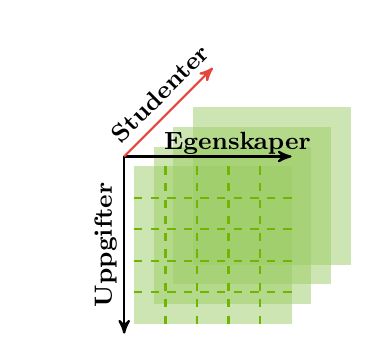 \definecolor{klight_green_400}{RGB}{156, 204, 101}
\definecolor{YATA_green}{RGB}{112, 181, 1}
 \definecolor{Google_Red}{RGB}{231,69,60}

\newcommand\widthx{4}
\newcommand\heighty{4}

\tikzset{%
  data part/.style={
    rectangle,
    %Change fill for draw if you want boarders
    fill,
    text=white,
    opacity=0.5,
    fill=klight_green_400,
    thick,
    minimum width=2cm,
    minimum height=2cm
  },
  text part/.style={
    opacity=1,
    text=black,
    text height=0.25cm,
  },
  text2 part/.style={
    opacity=1,
    text=black,
    rotate=65,
  },
}

\begin{tikzpicture}[x=0.25cm, y=0.25cm, ->,>=stealth',auto, thick] 



% User squared
%\node [data part/.try] (layer2) at (4,4) {};
\node [data part/.try] (layer2) at (3,3) {};
\node [data part/.try] (layer2) at (2,2) {};
\node [data part/.try] (layer2) at (1,1) {};
\node [data part/.try] (layer1) at (0,0) {};

% Home made axis
\draw (-4.5,4.5) -- (4,4.5);
\draw (-4.5,4.5) -- (-4.5,-4.5);
\draw[color=Google_Red] (-4.5,4.5) -- (0,9);

% Name of axies
\node[text part/.try] at (1.25,5.25) {\small $\textbf{Egenskaper}$};
\node[text part/.try, rotate=45] at (-2.75,7.75) {\small $\textbf{Studenter}$};
\node[text part/.try, rotate=90] at (-5.5,0) {\small $\textbf{Uppgifter}$};

% 3 boxes per line
%\draw [dashed, color=YATA_green, -] (-4,1.5) -- (4,1.5);
%\draw [dashed, color=YATA_green, -] (-4,-1.5) -- (4,-1.5);
%\draw [dashed, color=YATA_green, -] (-1.5,-4) -- (-1.5,4);
%\draw [dashed, color=YATA_green, -] (1.5,-4) -- (1.5,4);

% 4 boxer per line
%\draw [dashed, color=YATA_green, -] (-4,2) -- (4,2);
%\draw [dashed, color=YATA_green, -] (-4,0) -- (4,0);
%\draw [dashed, color=YATA_green, -] (-4,-2) -- (4,-2);

%\draw [dashed, color=YATA_green, -] (-2,4) -- (-2,-4);
%\draw [dashed, color=YATA_green, -] (0,4) -- (0,-4);
%\draw [dashed, color=YATA_green, -] (2,4) -- (2,-4);

\draw [dashed, color=YATA_green, -] (-4,2.4) -- (4,2.4);
\draw [dashed, color=YATA_green, -] (-4,0.8) -- (4,0.8);
\draw [dashed, color=YATA_green, -] (-4,-0.8) -- (4,-0.8);
\draw [dashed, color=YATA_green, -] (-4,-2.4) -- (4,-2.4);

\draw [dashed, color=YATA_green, -] (-2.4, 4) -- (-2.4,-4);
\draw [dashed, color=YATA_green, -] (-0.8,4) -- (-0.8,-4);
\draw [dashed, color=YATA_green, -] (0.8,4) -- (0.8,-4);
\draw [dashed, color=YATA_green, -] (2.4,4) -- (2.4,-4);







% Connect them 
\path[main line/.style={font=\sffamily\small}];
    % YATA Flow
    %(YATA) edge node [left] {} (YATAData)

    
\end{tikzpicture}
